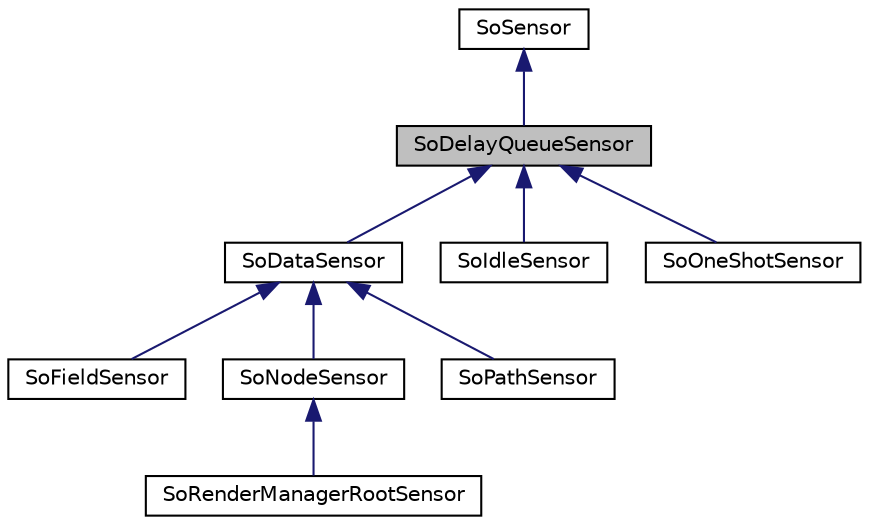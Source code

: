 digraph "SoDelayQueueSensor"
{
 // LATEX_PDF_SIZE
  edge [fontname="Helvetica",fontsize="10",labelfontname="Helvetica",labelfontsize="10"];
  node [fontname="Helvetica",fontsize="10",shape=record];
  Node1 [label="SoDelayQueueSensor",height=0.2,width=0.4,color="black", fillcolor="grey75", style="filled", fontcolor="black",tooltip="The SoDelayQueueSensor class is the abstract base class for priority scheduled sensors."];
  Node2 -> Node1 [dir="back",color="midnightblue",fontsize="10",style="solid",fontname="Helvetica"];
  Node2 [label="SoSensor",height=0.2,width=0.4,color="black", fillcolor="white", style="filled",URL="$classSoSensor.html",tooltip="The SoSensor class is the abstract base class for all sensors."];
  Node1 -> Node3 [dir="back",color="midnightblue",fontsize="10",style="solid",fontname="Helvetica"];
  Node3 [label="SoDataSensor",height=0.2,width=0.4,color="black", fillcolor="white", style="filled",URL="$classSoDataSensor.html",tooltip="The SoDataSensor class is the abstract base class for sensors monitoring changes in a scene graph."];
  Node3 -> Node4 [dir="back",color="midnightblue",fontsize="10",style="solid",fontname="Helvetica"];
  Node4 [label="SoFieldSensor",height=0.2,width=0.4,color="black", fillcolor="white", style="filled",URL="$classSoFieldSensor.html",tooltip="The SoFieldSensor class detects changes to a field."];
  Node3 -> Node5 [dir="back",color="midnightblue",fontsize="10",style="solid",fontname="Helvetica"];
  Node5 [label="SoNodeSensor",height=0.2,width=0.4,color="black", fillcolor="white", style="filled",URL="$classSoNodeSensor.html",tooltip="The SoNodeSensor class detects changes to nodes."];
  Node5 -> Node6 [dir="back",color="midnightblue",fontsize="10",style="solid",fontname="Helvetica"];
  Node6 [label="SoRenderManagerRootSensor",height=0.2,width=0.4,color="black", fillcolor="white", style="filled",URL="$classSoRenderManagerRootSensor.html",tooltip=" "];
  Node3 -> Node7 [dir="back",color="midnightblue",fontsize="10",style="solid",fontname="Helvetica"];
  Node7 [label="SoPathSensor",height=0.2,width=0.4,color="black", fillcolor="white", style="filled",URL="$classSoPathSensor.html",tooltip="The SoPathSensor class detects changes to paths."];
  Node1 -> Node8 [dir="back",color="midnightblue",fontsize="10",style="solid",fontname="Helvetica"];
  Node8 [label="SoIdleSensor",height=0.2,width=0.4,color="black", fillcolor="white", style="filled",URL="$classSoIdleSensor.html",tooltip="The SoIdleSensor class is a sensor which will trigger as soon as the application is idle."];
  Node1 -> Node9 [dir="back",color="midnightblue",fontsize="10",style="solid",fontname="Helvetica"];
  Node9 [label="SoOneShotSensor",height=0.2,width=0.4,color="black", fillcolor="white", style="filled",URL="$classSoOneShotSensor.html",tooltip="The SoOneShotSensor class is a sensor which will trigger once."];
}

